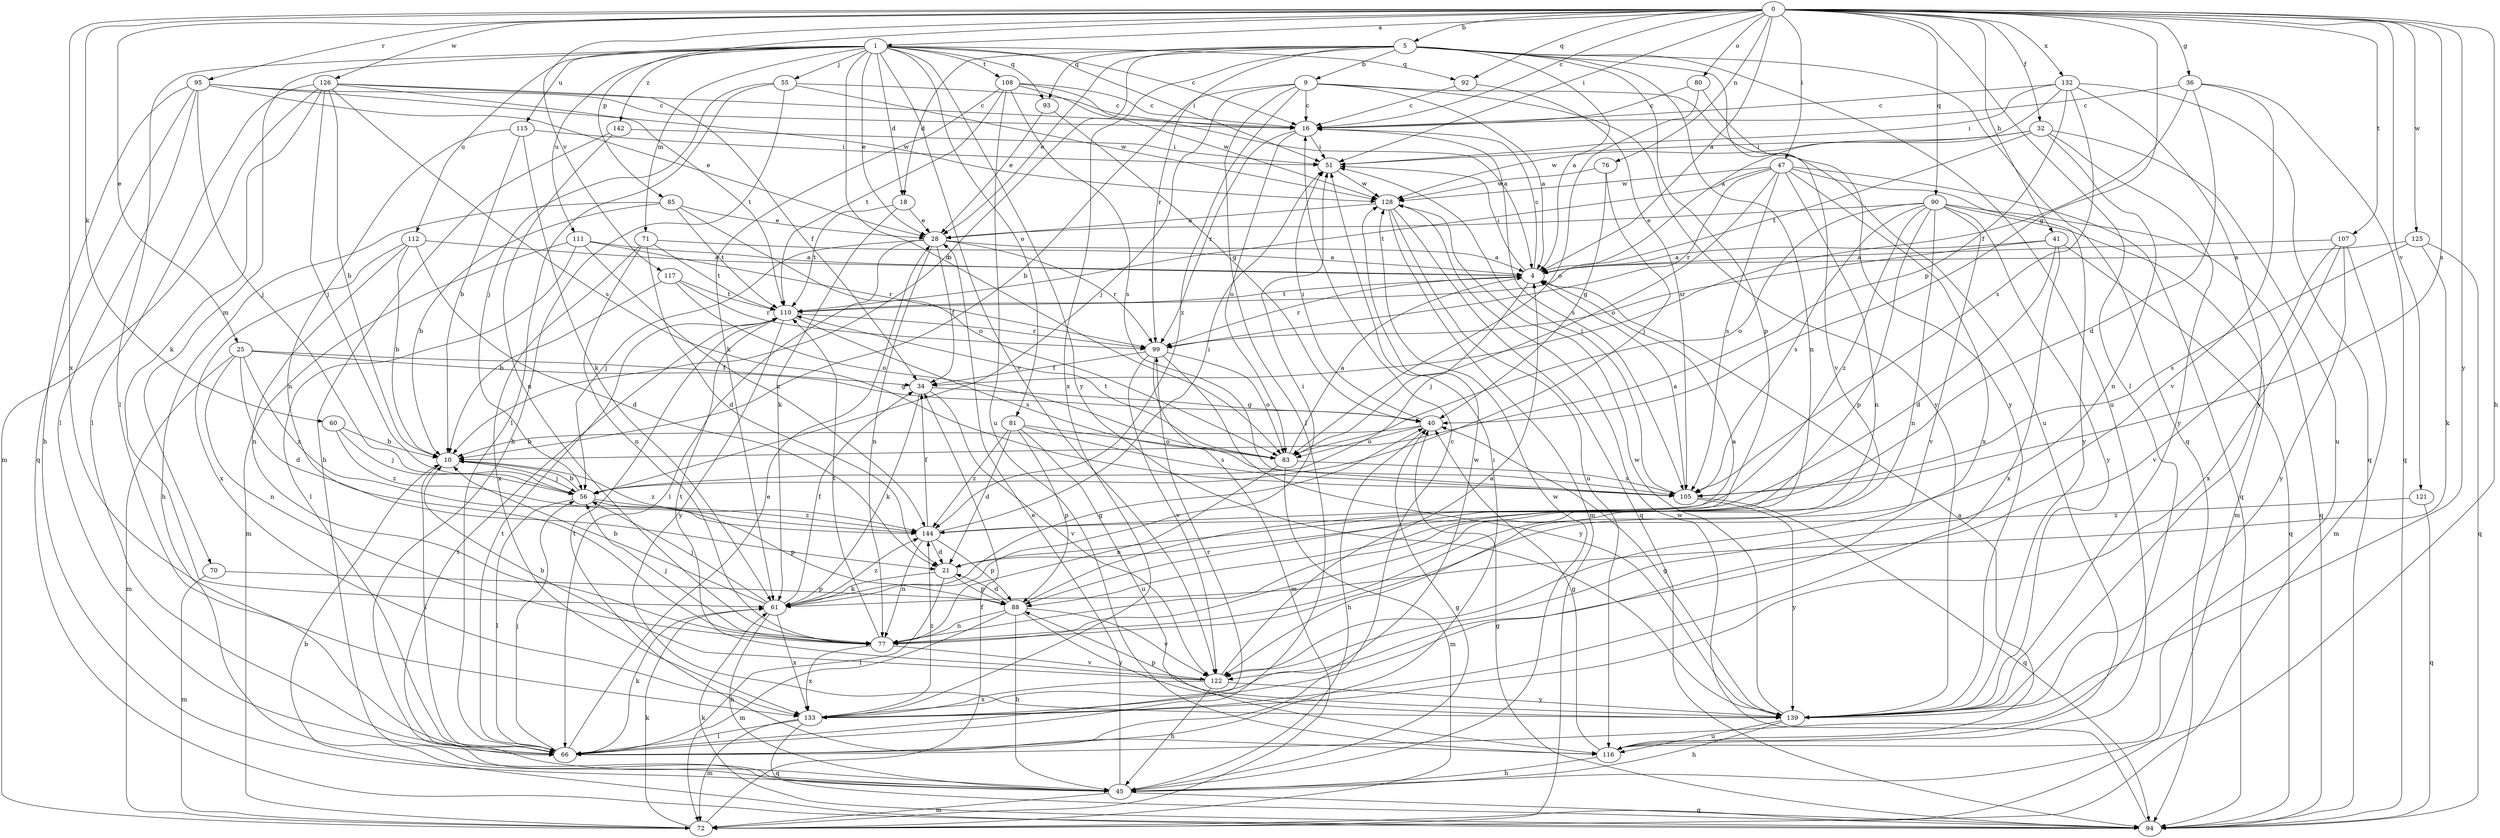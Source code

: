 strict digraph  {
0;
1;
4;
5;
9;
10;
16;
18;
21;
25;
28;
32;
34;
36;
40;
41;
45;
47;
51;
55;
56;
60;
61;
66;
70;
71;
72;
76;
77;
80;
81;
83;
85;
88;
90;
92;
93;
94;
95;
99;
105;
107;
108;
110;
111;
112;
115;
116;
117;
121;
122;
125;
126;
128;
132;
133;
139;
142;
144;
0 -> 1  [label=a];
0 -> 4  [label=a];
0 -> 5  [label=b];
0 -> 16  [label=c];
0 -> 25  [label=e];
0 -> 32  [label=f];
0 -> 36  [label=g];
0 -> 40  [label=g];
0 -> 41  [label=h];
0 -> 45  [label=h];
0 -> 47  [label=i];
0 -> 51  [label=i];
0 -> 60  [label=k];
0 -> 66  [label=l];
0 -> 76  [label=n];
0 -> 80  [label=o];
0 -> 85  [label=p];
0 -> 90  [label=q];
0 -> 92  [label=q];
0 -> 95  [label=r];
0 -> 105  [label=s];
0 -> 107  [label=t];
0 -> 117  [label=v];
0 -> 121  [label=v];
0 -> 125  [label=w];
0 -> 126  [label=w];
0 -> 132  [label=x];
0 -> 133  [label=x];
0 -> 139  [label=y];
1 -> 16  [label=c];
1 -> 18  [label=d];
1 -> 28  [label=e];
1 -> 51  [label=i];
1 -> 55  [label=j];
1 -> 66  [label=l];
1 -> 70  [label=m];
1 -> 71  [label=m];
1 -> 81  [label=o];
1 -> 83  [label=o];
1 -> 92  [label=q];
1 -> 93  [label=q];
1 -> 108  [label=t];
1 -> 111  [label=u];
1 -> 112  [label=u];
1 -> 115  [label=u];
1 -> 122  [label=v];
1 -> 139  [label=y];
1 -> 142  [label=z];
4 -> 16  [label=c];
4 -> 51  [label=i];
4 -> 56  [label=j];
4 -> 99  [label=r];
4 -> 110  [label=t];
5 -> 4  [label=a];
5 -> 9  [label=b];
5 -> 10  [label=b];
5 -> 18  [label=d];
5 -> 28  [label=e];
5 -> 77  [label=n];
5 -> 88  [label=p];
5 -> 93  [label=q];
5 -> 94  [label=q];
5 -> 99  [label=r];
5 -> 116  [label=u];
5 -> 122  [label=v];
5 -> 133  [label=x];
9 -> 4  [label=a];
9 -> 10  [label=b];
9 -> 16  [label=c];
9 -> 56  [label=j];
9 -> 66  [label=l];
9 -> 116  [label=u];
9 -> 139  [label=y];
9 -> 144  [label=z];
10 -> 56  [label=j];
10 -> 66  [label=l];
10 -> 144  [label=z];
16 -> 51  [label=i];
16 -> 83  [label=o];
16 -> 99  [label=r];
16 -> 105  [label=s];
18 -> 28  [label=e];
18 -> 61  [label=k];
18 -> 110  [label=t];
21 -> 61  [label=k];
21 -> 66  [label=l];
21 -> 88  [label=p];
25 -> 21  [label=d];
25 -> 34  [label=f];
25 -> 40  [label=g];
25 -> 72  [label=m];
25 -> 77  [label=n];
25 -> 144  [label=z];
28 -> 4  [label=a];
28 -> 34  [label=f];
28 -> 56  [label=j];
28 -> 66  [label=l];
28 -> 77  [label=n];
28 -> 99  [label=r];
32 -> 51  [label=i];
32 -> 77  [label=n];
32 -> 110  [label=t];
32 -> 116  [label=u];
32 -> 128  [label=w];
32 -> 139  [label=y];
34 -> 40  [label=g];
34 -> 61  [label=k];
34 -> 122  [label=v];
36 -> 16  [label=c];
36 -> 21  [label=d];
36 -> 34  [label=f];
36 -> 94  [label=q];
36 -> 122  [label=v];
40 -> 10  [label=b];
40 -> 45  [label=h];
40 -> 51  [label=i];
40 -> 83  [label=o];
41 -> 4  [label=a];
41 -> 21  [label=d];
41 -> 94  [label=q];
41 -> 99  [label=r];
41 -> 133  [label=x];
45 -> 28  [label=e];
45 -> 40  [label=g];
45 -> 72  [label=m];
45 -> 94  [label=q];
45 -> 110  [label=t];
45 -> 128  [label=w];
47 -> 77  [label=n];
47 -> 83  [label=o];
47 -> 94  [label=q];
47 -> 99  [label=r];
47 -> 105  [label=s];
47 -> 110  [label=t];
47 -> 128  [label=w];
47 -> 133  [label=x];
47 -> 139  [label=y];
51 -> 128  [label=w];
55 -> 16  [label=c];
55 -> 45  [label=h];
55 -> 56  [label=j];
55 -> 66  [label=l];
55 -> 128  [label=w];
56 -> 10  [label=b];
56 -> 66  [label=l];
56 -> 88  [label=p];
56 -> 144  [label=z];
60 -> 10  [label=b];
60 -> 56  [label=j];
60 -> 144  [label=z];
61 -> 10  [label=b];
61 -> 34  [label=f];
61 -> 40  [label=g];
61 -> 45  [label=h];
61 -> 51  [label=i];
61 -> 56  [label=j];
61 -> 133  [label=x];
61 -> 144  [label=z];
66 -> 16  [label=c];
66 -> 28  [label=e];
66 -> 51  [label=i];
66 -> 56  [label=j];
66 -> 61  [label=k];
66 -> 99  [label=r];
66 -> 110  [label=t];
70 -> 72  [label=m];
70 -> 88  [label=p];
71 -> 4  [label=a];
71 -> 21  [label=d];
71 -> 77  [label=n];
71 -> 110  [label=t];
71 -> 133  [label=x];
72 -> 34  [label=f];
72 -> 61  [label=k];
76 -> 40  [label=g];
76 -> 56  [label=j];
76 -> 128  [label=w];
77 -> 56  [label=j];
77 -> 110  [label=t];
77 -> 122  [label=v];
77 -> 133  [label=x];
80 -> 16  [label=c];
80 -> 83  [label=o];
80 -> 139  [label=y];
81 -> 21  [label=d];
81 -> 83  [label=o];
81 -> 88  [label=p];
81 -> 105  [label=s];
81 -> 116  [label=u];
81 -> 144  [label=z];
83 -> 4  [label=a];
83 -> 72  [label=m];
83 -> 77  [label=n];
83 -> 105  [label=s];
83 -> 110  [label=t];
85 -> 10  [label=b];
85 -> 28  [label=e];
85 -> 45  [label=h];
85 -> 83  [label=o];
85 -> 110  [label=t];
88 -> 4  [label=a];
88 -> 21  [label=d];
88 -> 45  [label=h];
88 -> 72  [label=m];
88 -> 77  [label=n];
88 -> 122  [label=v];
88 -> 139  [label=y];
90 -> 28  [label=e];
90 -> 72  [label=m];
90 -> 77  [label=n];
90 -> 83  [label=o];
90 -> 88  [label=p];
90 -> 94  [label=q];
90 -> 105  [label=s];
90 -> 122  [label=v];
90 -> 139  [label=y];
90 -> 144  [label=z];
92 -> 16  [label=c];
92 -> 105  [label=s];
93 -> 28  [label=e];
93 -> 40  [label=g];
94 -> 10  [label=b];
94 -> 40  [label=g];
94 -> 61  [label=k];
94 -> 128  [label=w];
95 -> 16  [label=c];
95 -> 28  [label=e];
95 -> 45  [label=h];
95 -> 56  [label=j];
95 -> 66  [label=l];
95 -> 94  [label=q];
95 -> 128  [label=w];
99 -> 34  [label=f];
99 -> 72  [label=m];
99 -> 83  [label=o];
99 -> 122  [label=v];
99 -> 139  [label=y];
105 -> 4  [label=a];
105 -> 51  [label=i];
105 -> 94  [label=q];
105 -> 139  [label=y];
107 -> 4  [label=a];
107 -> 72  [label=m];
107 -> 122  [label=v];
107 -> 133  [label=x];
107 -> 139  [label=y];
108 -> 4  [label=a];
108 -> 16  [label=c];
108 -> 61  [label=k];
108 -> 105  [label=s];
108 -> 110  [label=t];
108 -> 116  [label=u];
108 -> 128  [label=w];
110 -> 99  [label=r];
110 -> 105  [label=s];
110 -> 139  [label=y];
111 -> 4  [label=a];
111 -> 66  [label=l];
111 -> 72  [label=m];
111 -> 99  [label=r];
111 -> 144  [label=z];
112 -> 4  [label=a];
112 -> 10  [label=b];
112 -> 21  [label=d];
112 -> 77  [label=n];
112 -> 133  [label=x];
115 -> 10  [label=b];
115 -> 51  [label=i];
115 -> 61  [label=k];
115 -> 77  [label=n];
116 -> 4  [label=a];
116 -> 40  [label=g];
116 -> 45  [label=h];
116 -> 110  [label=t];
117 -> 10  [label=b];
117 -> 83  [label=o];
117 -> 99  [label=r];
117 -> 110  [label=t];
121 -> 94  [label=q];
121 -> 144  [label=z];
122 -> 4  [label=a];
122 -> 10  [label=b];
122 -> 45  [label=h];
122 -> 110  [label=t];
122 -> 133  [label=x];
122 -> 139  [label=y];
125 -> 4  [label=a];
125 -> 61  [label=k];
125 -> 94  [label=q];
125 -> 105  [label=s];
126 -> 10  [label=b];
126 -> 16  [label=c];
126 -> 34  [label=f];
126 -> 56  [label=j];
126 -> 61  [label=k];
126 -> 66  [label=l];
126 -> 72  [label=m];
126 -> 105  [label=s];
126 -> 110  [label=t];
128 -> 28  [label=e];
128 -> 72  [label=m];
128 -> 94  [label=q];
128 -> 116  [label=u];
132 -> 4  [label=a];
132 -> 16  [label=c];
132 -> 51  [label=i];
132 -> 94  [label=q];
132 -> 105  [label=s];
132 -> 139  [label=y];
132 -> 10  [label=p];
133 -> 66  [label=l];
133 -> 72  [label=m];
133 -> 94  [label=q];
133 -> 128  [label=w];
133 -> 144  [label=z];
139 -> 40  [label=g];
139 -> 45  [label=h];
139 -> 88  [label=p];
139 -> 116  [label=u];
139 -> 128  [label=w];
142 -> 45  [label=h];
142 -> 51  [label=i];
142 -> 77  [label=n];
144 -> 21  [label=d];
144 -> 34  [label=f];
144 -> 51  [label=i];
144 -> 77  [label=n];
144 -> 88  [label=p];
}
